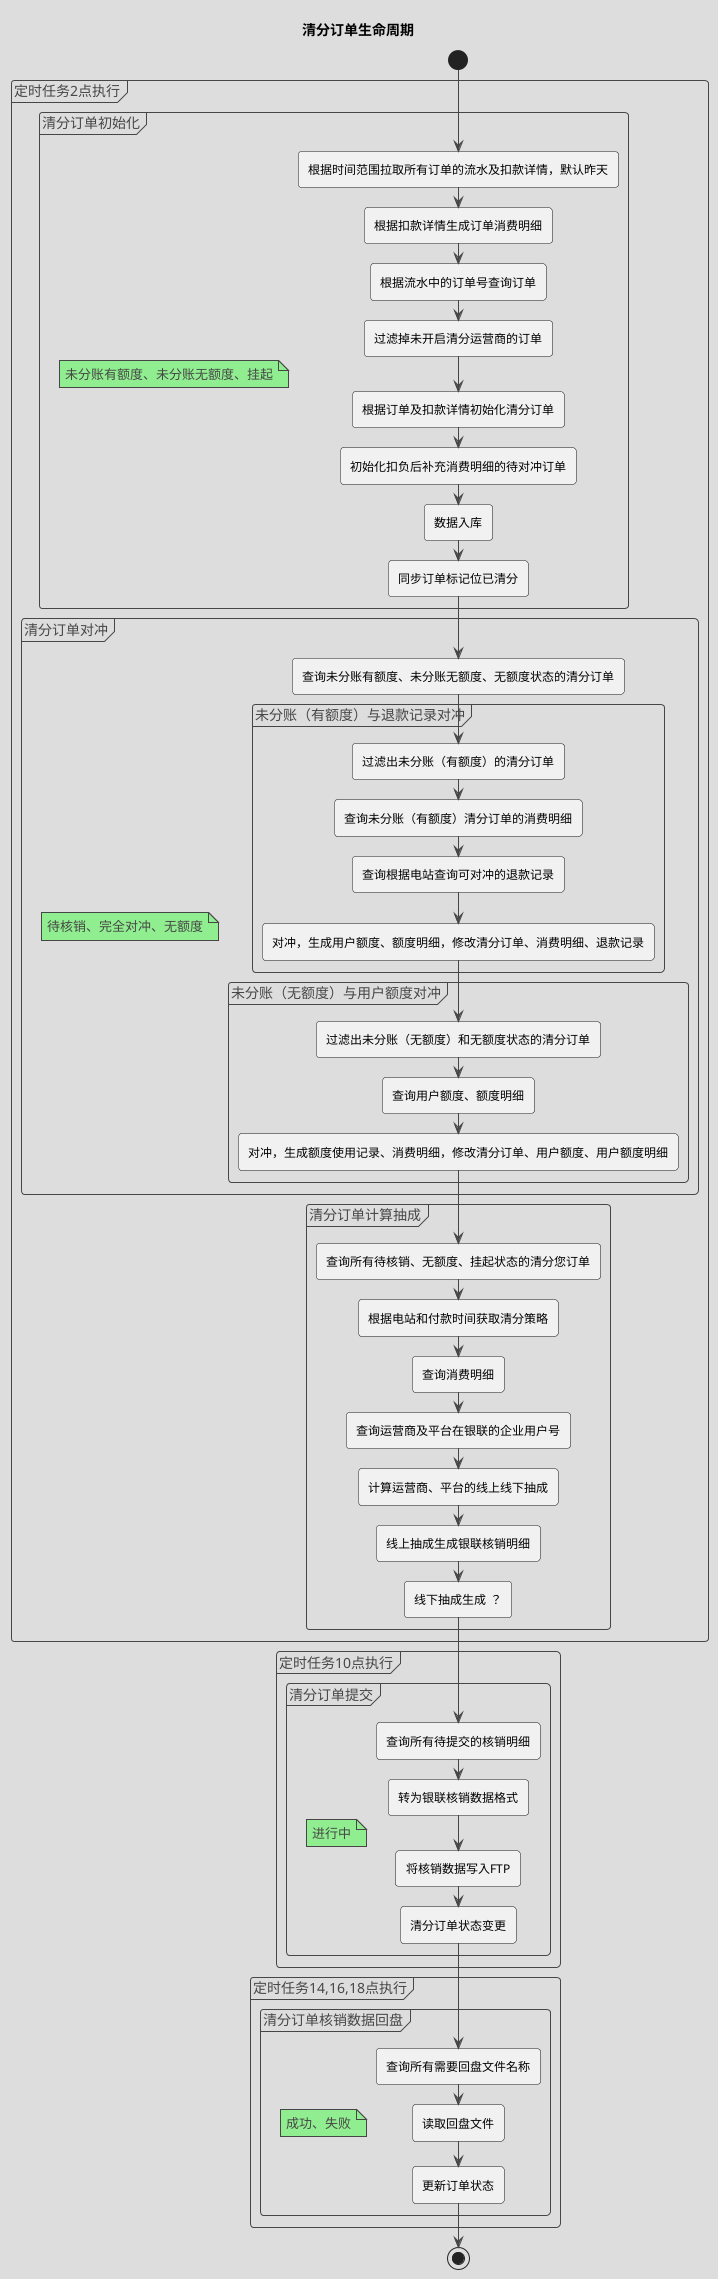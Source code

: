 @startuml
'https://plantuml.com/activity-diagram-beta

!theme toy

title 清分订单生命周期

start
group 定时任务2点执行

group 清分订单初始化
floating note: 未分账有额度、未分账无额度、挂起
:根据时间范围拉取所有订单的流水及扣款详情，默认昨天;
:根据扣款详情生成订单消费明细;
:根据流水中的订单号查询订单;
:过滤掉未开启清分运营商的订单;
:根据订单及扣款详情初始化清分订单;
:初始化扣负后补充消费明细的待对冲订单;
:数据入库;
:同步订单标记位已清分;
end group

group 清分订单对冲
floating note: 待核销、完全对冲、无额度
:查询未分账有额度、未分账无额度、无额度状态的清分订单;
group 未分账（有额度）与退款记录对冲
:过滤出未分账（有额度）的清分订单;
:查询未分账（有额度）清分订单的消费明细;
:查询根据电站查询可对冲的退款记录;
:对冲，生成用户额度、额度明细，修改清分订单、消费明细、退款记录;
end group
group 未分账（无额度）与用户额度对冲
:过滤出未分账（无额度）和无额度状态的清分订单;
:查询用户额度、额度明细;
:对冲，生成额度使用记录、消费明细，修改清分订单、用户额度、用户额度明细;
end group
end group

group 清分订单计算抽成
:查询所有待核销、无额度、挂起状态的清分您订单;
:根据电站和付款时间获取清分策略;
:查询消费明细;
:查询运营商及平台在银联的企业用户号;
:计算运营商、平台的线上线下抽成;
:线上抽成生成银联核销明细;
:线下抽成生成 ？;
end group
end group

group 定时任务10点执行
group 清分订单提交
floating note: 进行中
:查询所有待提交的核销明细;
:转为银联核销数据格式;
:将核销数据写入FTP;
:清分订单状态变更;
end group
end group

group 定时任务14,16,18点执行
group 清分订单核销数据回盘
floating note: 成功、失败
:查询所有需要回盘文件名称;
:读取回盘文件;
:更新订单状态;
end group
end group
stop
@enduml
